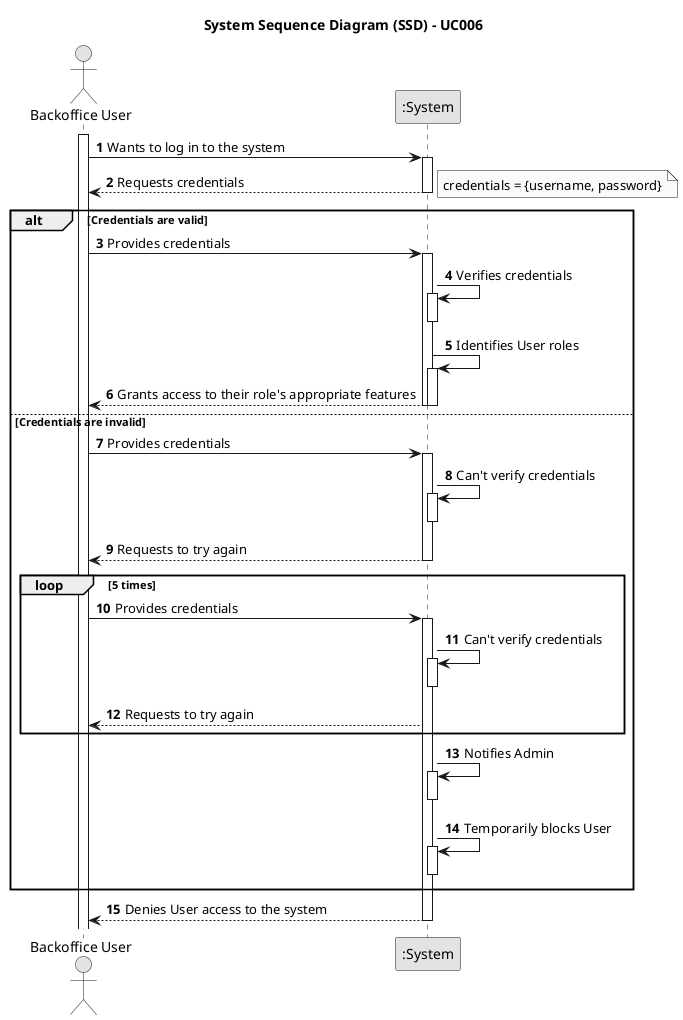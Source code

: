 @startuml "UC006 - System Sequence Diagram"
skinparam monochrome true
skinparam packageStyle rectangle
skinparam shadowing false

autonumber 1

title System Sequence Diagram (SSD) - UC006
actor "Backoffice User" as BackofficeUser
participant ":System" as System

activate BackofficeUser

BackofficeUser -> System: Wants to log in to the system

activate System
    System --> BackofficeUser: Requests credentials
    note right: credentials = {username, password}
    deactivate System

        alt Credentials are valid
            BackofficeUser -> System: Provides credentials
            activate System
                System -> System: Verifies credentials
                activate System
                deactivate System
                    System -> System: Identifies User roles
                    activate System
                    System --> BackofficeUser: Grants access to their role's appropriate features
                    deactivate System
            deactivate System
        else Credentials are invalid
            BackofficeUser -> System: Provides credentials
            activate System
                System -> System: Can't verify credentials
                activate System
                deactivate System
                    System --> BackofficeUser: Requests to try again
            deactivate System

            loop 5 times
                BackofficeUser -> System: Provides credentials
                activate System
                    System -> System: Can't verify credentials
                    activate System
                    deactivate System
                        System --> BackofficeUser: Requests to try again
            end
            
            System -> System: Notifies Admin
                activate System
                deactivate System
            System -> System: Temporarily blocks User
                activate System
                deactivate System

        end

        System --> BackofficeUser: Denies User access to the system
    deactivate System

@enduml